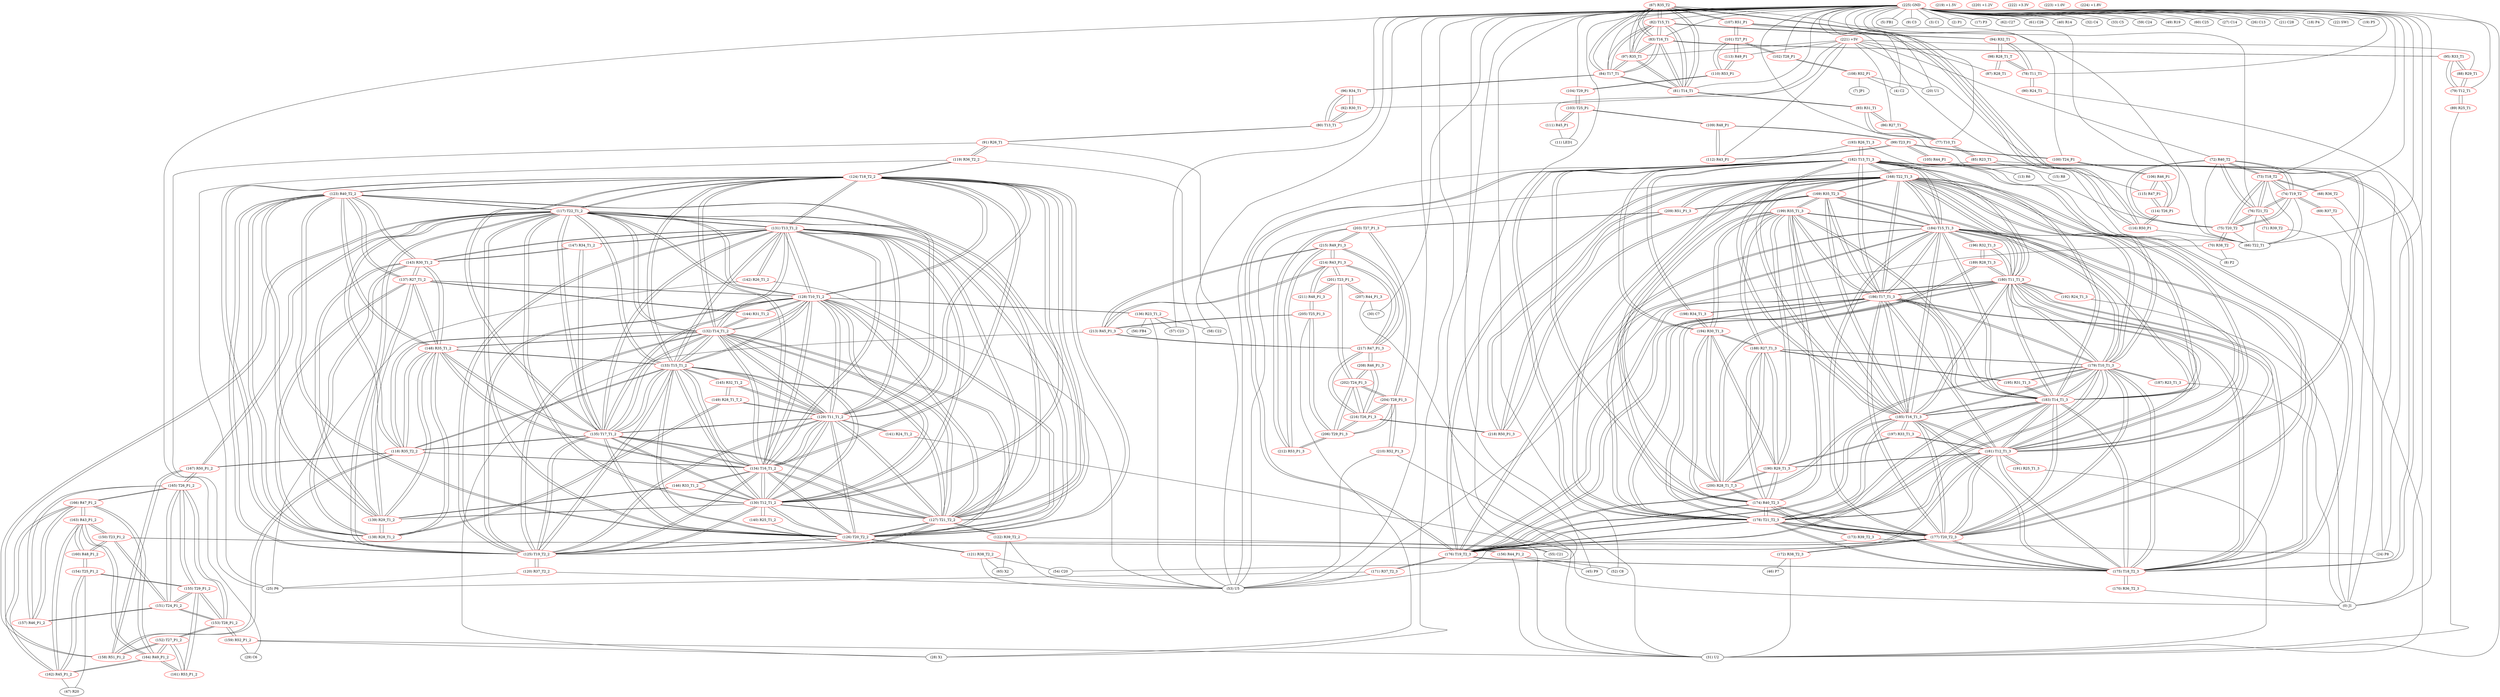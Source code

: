 graph {
	67 [label="(67) R35_T2" color=red]
	82 [label="(82) T15_T1"]
	83 [label="(83) T16_T1"]
	81 [label="(81) T14_T1"]
	84 [label="(84) T17_T1"]
	97 [label="(97) R35_T1"]
	107 [label="(107) R51_P1"]
	116 [label="(116) R50_P1"]
	66 [label="(66) T22_T1"]
	68 [label="(68) R36_T2" color=red]
	0 [label="(0) J1"]
	73 [label="(73) T18_T2"]
	69 [label="(69) R37_T2" color=red]
	0 [label="(0) J1"]
	74 [label="(74) T19_T2"]
	70 [label="(70) R38_T2" color=red]
	8 [label="(8) P2"]
	53 [label="(53) U5"]
	75 [label="(75) T20_T2"]
	71 [label="(71) R39_T2" color=red]
	31 [label="(31) U2"]
	76 [label="(76) T21_T2"]
	72 [label="(72) R40_T2" color=red]
	74 [label="(74) T19_T2"]
	75 [label="(75) T20_T2"]
	76 [label="(76) T21_T2"]
	66 [label="(66) T22_T1"]
	73 [label="(73) T18_T2"]
	73 [label="(73) T18_T2" color=red]
	74 [label="(74) T19_T2"]
	75 [label="(75) T20_T2"]
	76 [label="(76) T21_T2"]
	66 [label="(66) T22_T1"]
	72 [label="(72) R40_T2"]
	68 [label="(68) R36_T2"]
	74 [label="(74) T19_T2" color=red]
	75 [label="(75) T20_T2"]
	76 [label="(76) T21_T2"]
	66 [label="(66) T22_T1"]
	73 [label="(73) T18_T2"]
	72 [label="(72) R40_T2"]
	69 [label="(69) R37_T2"]
	75 [label="(75) T20_T2" color=red]
	74 [label="(74) T19_T2"]
	76 [label="(76) T21_T2"]
	66 [label="(66) T22_T1"]
	73 [label="(73) T18_T2"]
	72 [label="(72) R40_T2"]
	70 [label="(70) R38_T2"]
	76 [label="(76) T21_T2" color=red]
	74 [label="(74) T19_T2"]
	75 [label="(75) T20_T2"]
	66 [label="(66) T22_T1"]
	73 [label="(73) T18_T2"]
	72 [label="(72) R40_T2"]
	71 [label="(71) R39_T2"]
	77 [label="(77) T10_T1" color=red]
	85 [label="(85) R23_T1"]
	86 [label="(86) R27_T1"]
	93 [label="(93) R31_T1"]
	78 [label="(78) T11_T1" color=red]
	90 [label="(90) R24_T1"]
	94 [label="(94) R32_T1"]
	98 [label="(98) R28_T1_T"]
	79 [label="(79) T12_T1" color=red]
	95 [label="(95) R33_T1"]
	88 [label="(88) R29_T1"]
	89 [label="(89) R25_T1"]
	80 [label="(80) T13_T1" color=red]
	92 [label="(92) R30_T1"]
	96 [label="(96) R34_T1"]
	91 [label="(91) R26_T1"]
	81 [label="(81) T14_T1" color=red]
	82 [label="(82) T15_T1"]
	83 [label="(83) T16_T1"]
	84 [label="(84) T17_T1"]
	67 [label="(67) R35_T2"]
	97 [label="(97) R35_T1"]
	93 [label="(93) R31_T1"]
	82 [label="(82) T15_T1" color=red]
	83 [label="(83) T16_T1"]
	81 [label="(81) T14_T1"]
	84 [label="(84) T17_T1"]
	67 [label="(67) R35_T2"]
	97 [label="(97) R35_T1"]
	94 [label="(94) R32_T1"]
	83 [label="(83) T16_T1" color=red]
	82 [label="(82) T15_T1"]
	81 [label="(81) T14_T1"]
	84 [label="(84) T17_T1"]
	67 [label="(67) R35_T2"]
	97 [label="(97) R35_T1"]
	95 [label="(95) R33_T1"]
	84 [label="(84) T17_T1" color=red]
	82 [label="(82) T15_T1"]
	83 [label="(83) T16_T1"]
	81 [label="(81) T14_T1"]
	67 [label="(67) R35_T2"]
	97 [label="(97) R35_T1"]
	96 [label="(96) R34_T1"]
	85 [label="(85) R23_T1" color=red]
	53 [label="(53) U5"]
	15 [label="(15) R8"]
	24 [label="(24) P8"]
	77 [label="(77) T10_T1"]
	86 [label="(86) R27_T1" color=red]
	77 [label="(77) T10_T1"]
	93 [label="(93) R31_T1"]
	87 [label="(87) R28_T1" color=red]
	98 [label="(98) R28_T1_T"]
	88 [label="(88) R29_T1" color=red]
	95 [label="(95) R33_T1"]
	79 [label="(79) T12_T1"]
	89 [label="(89) R25_T1" color=red]
	31 [label="(31) U2"]
	79 [label="(79) T12_T1"]
	90 [label="(90) R24_T1" color=red]
	0 [label="(0) J1"]
	78 [label="(78) T11_T1"]
	91 [label="(91) R26_T1" color=red]
	25 [label="(25) P6"]
	53 [label="(53) U5"]
	119 [label="(119) R36_T2_2"]
	80 [label="(80) T13_T1"]
	92 [label="(92) R30_T1" color=red]
	96 [label="(96) R34_T1"]
	80 [label="(80) T13_T1"]
	93 [label="(93) R31_T1" color=red]
	86 [label="(86) R27_T1"]
	77 [label="(77) T10_T1"]
	81 [label="(81) T14_T1"]
	94 [label="(94) R32_T1" color=red]
	82 [label="(82) T15_T1"]
	78 [label="(78) T11_T1"]
	98 [label="(98) R28_T1_T"]
	95 [label="(95) R33_T1" color=red]
	83 [label="(83) T16_T1"]
	79 [label="(79) T12_T1"]
	88 [label="(88) R29_T1"]
	96 [label="(96) R34_T1" color=red]
	84 [label="(84) T17_T1"]
	92 [label="(92) R30_T1"]
	80 [label="(80) T13_T1"]
	97 [label="(97) R35_T1" color=red]
	82 [label="(82) T15_T1"]
	83 [label="(83) T16_T1"]
	81 [label="(81) T14_T1"]
	84 [label="(84) T17_T1"]
	67 [label="(67) R35_T2"]
	98 [label="(98) R28_T1_T" color=red]
	94 [label="(94) R32_T1"]
	78 [label="(78) T11_T1"]
	87 [label="(87) R28_T1"]
	99 [label="(99) T23_P1" color=red]
	109 [label="(109) R48_P1"]
	112 [label="(112) R43_P1"]
	100 [label="(100) T24_P1"]
	105 [label="(105) R44_P1"]
	100 [label="(100) T24_P1" color=red]
	106 [label="(106) R46_P1"]
	99 [label="(99) T23_P1"]
	101 [label="(101) T27_P1" color=red]
	107 [label="(107) R51_P1"]
	102 [label="(102) T28_P1"]
	110 [label="(110) R53_P1"]
	113 [label="(113) R49_P1"]
	102 [label="(102) T28_P1" color=red]
	108 [label="(108) R52_P1"]
	101 [label="(101) T27_P1"]
	103 [label="(103) T25_P1" color=red]
	104 [label="(104) T29_P1"]
	109 [label="(109) R48_P1"]
	111 [label="(111) R45_P1"]
	11 [label="(11) LED1"]
	104 [label="(104) T29_P1" color=red]
	103 [label="(103) T25_P1"]
	110 [label="(110) R53_P1"]
	105 [label="(105) R44_P1" color=red]
	13 [label="(13) R6"]
	99 [label="(99) T23_P1"]
	106 [label="(106) R46_P1" color=red]
	114 [label="(114) T26_P1"]
	115 [label="(115) R47_P1"]
	100 [label="(100) T24_P1"]
	107 [label="(107) R51_P1" color=red]
	101 [label="(101) T27_P1"]
	116 [label="(116) R50_P1"]
	66 [label="(66) T22_T1"]
	67 [label="(67) R35_T2"]
	108 [label="(108) R52_P1" color=red]
	4 [label="(4) C2"]
	20 [label="(20) U1"]
	7 [label="(7) JP1"]
	102 [label="(102) T28_P1"]
	109 [label="(109) R48_P1" color=red]
	103 [label="(103) T25_P1"]
	99 [label="(99) T23_P1"]
	112 [label="(112) R43_P1"]
	110 [label="(110) R53_P1" color=red]
	104 [label="(104) T29_P1"]
	101 [label="(101) T27_P1"]
	113 [label="(113) R49_P1"]
	111 [label="(111) R45_P1" color=red]
	103 [label="(103) T25_P1"]
	11 [label="(11) LED1"]
	112 [label="(112) R43_P1" color=red]
	109 [label="(109) R48_P1"]
	99 [label="(99) T23_P1"]
	113 [label="(113) R49_P1" color=red]
	101 [label="(101) T27_P1"]
	110 [label="(110) R53_P1"]
	114 [label="(114) T26_P1" color=red]
	116 [label="(116) R50_P1"]
	106 [label="(106) R46_P1"]
	115 [label="(115) R47_P1"]
	115 [label="(115) R47_P1" color=red]
	114 [label="(114) T26_P1"]
	106 [label="(106) R46_P1"]
	116 [label="(116) R50_P1" color=red]
	114 [label="(114) T26_P1"]
	107 [label="(107) R51_P1"]
	66 [label="(66) T22_T1"]
	67 [label="(67) R35_T2"]
	117 [label="(117) T22_T1_2" color=red]
	131 [label="(131) T13_T1_2"]
	124 [label="(124) T18_T2_2"]
	125 [label="(125) T19_T2_2"]
	130 [label="(130) T12_T1_2"]
	133 [label="(133) T15_T1_2"]
	132 [label="(132) T14_T1_2"]
	126 [label="(126) T20_T2_2"]
	127 [label="(127) T21_T2_2"]
	129 [label="(129) T11_T1_2"]
	128 [label="(128) T10_T1_2"]
	134 [label="(134) T16_T1_2"]
	135 [label="(135) T17_T1_2"]
	123 [label="(123) R40_T2_2"]
	158 [label="(158) R51_P1_2"]
	167 [label="(167) R50_P1_2"]
	118 [label="(118) R35_T2_2"]
	118 [label="(118) R35_T2_2" color=red]
	133 [label="(133) T15_T1_2"]
	134 [label="(134) T16_T1_2"]
	132 [label="(132) T14_T1_2"]
	135 [label="(135) T17_T1_2"]
	148 [label="(148) R35_T1_2"]
	158 [label="(158) R51_P1_2"]
	167 [label="(167) R50_P1_2"]
	117 [label="(117) T22_T1_2"]
	119 [label="(119) R36_T2_2" color=red]
	25 [label="(25) P6"]
	53 [label="(53) U5"]
	91 [label="(91) R26_T1"]
	124 [label="(124) T18_T2_2"]
	120 [label="(120) R37_T2_2" color=red]
	53 [label="(53) U5"]
	25 [label="(25) P6"]
	125 [label="(125) T19_T2_2"]
	121 [label="(121) R38_T2_2" color=red]
	53 [label="(53) U5"]
	65 [label="(65) X2"]
	54 [label="(54) C20"]
	126 [label="(126) T20_T2_2"]
	122 [label="(122) R39_T2_2" color=red]
	55 [label="(55) C21"]
	53 [label="(53) U5"]
	65 [label="(65) X2"]
	127 [label="(127) T21_T2_2"]
	123 [label="(123) R40_T2_2" color=red]
	125 [label="(125) T19_T2_2"]
	126 [label="(126) T20_T2_2"]
	127 [label="(127) T21_T2_2"]
	117 [label="(117) T22_T1_2"]
	124 [label="(124) T18_T2_2"]
	139 [label="(139) R29_T1_2"]
	138 [label="(138) R28_T1_2"]
	143 [label="(143) R30_T1_2"]
	137 [label="(137) R27_T1_2"]
	148 [label="(148) R35_T1_2"]
	124 [label="(124) T18_T2_2" color=red]
	131 [label="(131) T13_T1_2"]
	125 [label="(125) T19_T2_2"]
	130 [label="(130) T12_T1_2"]
	133 [label="(133) T15_T1_2"]
	132 [label="(132) T14_T1_2"]
	126 [label="(126) T20_T2_2"]
	127 [label="(127) T21_T2_2"]
	129 [label="(129) T11_T1_2"]
	128 [label="(128) T10_T1_2"]
	117 [label="(117) T22_T1_2"]
	134 [label="(134) T16_T1_2"]
	135 [label="(135) T17_T1_2"]
	123 [label="(123) R40_T2_2"]
	119 [label="(119) R36_T2_2"]
	125 [label="(125) T19_T2_2" color=red]
	131 [label="(131) T13_T1_2"]
	124 [label="(124) T18_T2_2"]
	130 [label="(130) T12_T1_2"]
	133 [label="(133) T15_T1_2"]
	132 [label="(132) T14_T1_2"]
	126 [label="(126) T20_T2_2"]
	127 [label="(127) T21_T2_2"]
	129 [label="(129) T11_T1_2"]
	128 [label="(128) T10_T1_2"]
	117 [label="(117) T22_T1_2"]
	134 [label="(134) T16_T1_2"]
	135 [label="(135) T17_T1_2"]
	123 [label="(123) R40_T2_2"]
	120 [label="(120) R37_T2_2"]
	126 [label="(126) T20_T2_2" color=red]
	131 [label="(131) T13_T1_2"]
	124 [label="(124) T18_T2_2"]
	125 [label="(125) T19_T2_2"]
	130 [label="(130) T12_T1_2"]
	133 [label="(133) T15_T1_2"]
	132 [label="(132) T14_T1_2"]
	127 [label="(127) T21_T2_2"]
	129 [label="(129) T11_T1_2"]
	128 [label="(128) T10_T1_2"]
	117 [label="(117) T22_T1_2"]
	134 [label="(134) T16_T1_2"]
	135 [label="(135) T17_T1_2"]
	123 [label="(123) R40_T2_2"]
	121 [label="(121) R38_T2_2"]
	127 [label="(127) T21_T2_2" color=red]
	131 [label="(131) T13_T1_2"]
	124 [label="(124) T18_T2_2"]
	125 [label="(125) T19_T2_2"]
	130 [label="(130) T12_T1_2"]
	133 [label="(133) T15_T1_2"]
	132 [label="(132) T14_T1_2"]
	126 [label="(126) T20_T2_2"]
	129 [label="(129) T11_T1_2"]
	128 [label="(128) T10_T1_2"]
	117 [label="(117) T22_T1_2"]
	134 [label="(134) T16_T1_2"]
	135 [label="(135) T17_T1_2"]
	123 [label="(123) R40_T2_2"]
	122 [label="(122) R39_T2_2"]
	128 [label="(128) T10_T1_2" color=red]
	131 [label="(131) T13_T1_2"]
	124 [label="(124) T18_T2_2"]
	125 [label="(125) T19_T2_2"]
	130 [label="(130) T12_T1_2"]
	133 [label="(133) T15_T1_2"]
	132 [label="(132) T14_T1_2"]
	126 [label="(126) T20_T2_2"]
	127 [label="(127) T21_T2_2"]
	129 [label="(129) T11_T1_2"]
	117 [label="(117) T22_T1_2"]
	134 [label="(134) T16_T1_2"]
	135 [label="(135) T17_T1_2"]
	136 [label="(136) R23_T1_2"]
	137 [label="(137) R27_T1_2"]
	144 [label="(144) R31_T1_2"]
	129 [label="(129) T11_T1_2" color=red]
	131 [label="(131) T13_T1_2"]
	124 [label="(124) T18_T2_2"]
	125 [label="(125) T19_T2_2"]
	130 [label="(130) T12_T1_2"]
	133 [label="(133) T15_T1_2"]
	132 [label="(132) T14_T1_2"]
	126 [label="(126) T20_T2_2"]
	127 [label="(127) T21_T2_2"]
	128 [label="(128) T10_T1_2"]
	117 [label="(117) T22_T1_2"]
	134 [label="(134) T16_T1_2"]
	135 [label="(135) T17_T1_2"]
	141 [label="(141) R24_T1_2"]
	145 [label="(145) R32_T1_2"]
	149 [label="(149) R28_T1_T_2"]
	130 [label="(130) T12_T1_2" color=red]
	131 [label="(131) T13_T1_2"]
	124 [label="(124) T18_T2_2"]
	125 [label="(125) T19_T2_2"]
	133 [label="(133) T15_T1_2"]
	132 [label="(132) T14_T1_2"]
	126 [label="(126) T20_T2_2"]
	127 [label="(127) T21_T2_2"]
	129 [label="(129) T11_T1_2"]
	128 [label="(128) T10_T1_2"]
	117 [label="(117) T22_T1_2"]
	134 [label="(134) T16_T1_2"]
	135 [label="(135) T17_T1_2"]
	146 [label="(146) R33_T1_2"]
	139 [label="(139) R29_T1_2"]
	140 [label="(140) R25_T1_2"]
	131 [label="(131) T13_T1_2" color=red]
	124 [label="(124) T18_T2_2"]
	125 [label="(125) T19_T2_2"]
	130 [label="(130) T12_T1_2"]
	133 [label="(133) T15_T1_2"]
	132 [label="(132) T14_T1_2"]
	126 [label="(126) T20_T2_2"]
	127 [label="(127) T21_T2_2"]
	129 [label="(129) T11_T1_2"]
	128 [label="(128) T10_T1_2"]
	117 [label="(117) T22_T1_2"]
	134 [label="(134) T16_T1_2"]
	135 [label="(135) T17_T1_2"]
	143 [label="(143) R30_T1_2"]
	147 [label="(147) R34_T1_2"]
	142 [label="(142) R26_T1_2"]
	132 [label="(132) T14_T1_2" color=red]
	131 [label="(131) T13_T1_2"]
	124 [label="(124) T18_T2_2"]
	125 [label="(125) T19_T2_2"]
	130 [label="(130) T12_T1_2"]
	133 [label="(133) T15_T1_2"]
	126 [label="(126) T20_T2_2"]
	127 [label="(127) T21_T2_2"]
	129 [label="(129) T11_T1_2"]
	128 [label="(128) T10_T1_2"]
	117 [label="(117) T22_T1_2"]
	134 [label="(134) T16_T1_2"]
	135 [label="(135) T17_T1_2"]
	118 [label="(118) R35_T2_2"]
	148 [label="(148) R35_T1_2"]
	144 [label="(144) R31_T1_2"]
	133 [label="(133) T15_T1_2" color=red]
	131 [label="(131) T13_T1_2"]
	124 [label="(124) T18_T2_2"]
	125 [label="(125) T19_T2_2"]
	130 [label="(130) T12_T1_2"]
	132 [label="(132) T14_T1_2"]
	126 [label="(126) T20_T2_2"]
	127 [label="(127) T21_T2_2"]
	129 [label="(129) T11_T1_2"]
	128 [label="(128) T10_T1_2"]
	117 [label="(117) T22_T1_2"]
	134 [label="(134) T16_T1_2"]
	135 [label="(135) T17_T1_2"]
	118 [label="(118) R35_T2_2"]
	148 [label="(148) R35_T1_2"]
	145 [label="(145) R32_T1_2"]
	134 [label="(134) T16_T1_2" color=red]
	131 [label="(131) T13_T1_2"]
	124 [label="(124) T18_T2_2"]
	125 [label="(125) T19_T2_2"]
	130 [label="(130) T12_T1_2"]
	133 [label="(133) T15_T1_2"]
	132 [label="(132) T14_T1_2"]
	126 [label="(126) T20_T2_2"]
	127 [label="(127) T21_T2_2"]
	129 [label="(129) T11_T1_2"]
	128 [label="(128) T10_T1_2"]
	117 [label="(117) T22_T1_2"]
	135 [label="(135) T17_T1_2"]
	118 [label="(118) R35_T2_2"]
	148 [label="(148) R35_T1_2"]
	146 [label="(146) R33_T1_2"]
	135 [label="(135) T17_T1_2" color=red]
	131 [label="(131) T13_T1_2"]
	124 [label="(124) T18_T2_2"]
	125 [label="(125) T19_T2_2"]
	130 [label="(130) T12_T1_2"]
	133 [label="(133) T15_T1_2"]
	132 [label="(132) T14_T1_2"]
	126 [label="(126) T20_T2_2"]
	127 [label="(127) T21_T2_2"]
	129 [label="(129) T11_T1_2"]
	128 [label="(128) T10_T1_2"]
	117 [label="(117) T22_T1_2"]
	134 [label="(134) T16_T1_2"]
	118 [label="(118) R35_T2_2"]
	148 [label="(148) R35_T1_2"]
	147 [label="(147) R34_T1_2"]
	136 [label="(136) R23_T1_2" color=red]
	56 [label="(56) FB4"]
	57 [label="(57) C23"]
	58 [label="(58) C22"]
	53 [label="(53) U5"]
	128 [label="(128) T10_T1_2"]
	137 [label="(137) R27_T1_2" color=red]
	123 [label="(123) R40_T2_2"]
	139 [label="(139) R29_T1_2"]
	138 [label="(138) R28_T1_2"]
	143 [label="(143) R30_T1_2"]
	148 [label="(148) R35_T1_2"]
	128 [label="(128) T10_T1_2"]
	144 [label="(144) R31_T1_2"]
	138 [label="(138) R28_T1_2" color=red]
	123 [label="(123) R40_T2_2"]
	139 [label="(139) R29_T1_2"]
	143 [label="(143) R30_T1_2"]
	137 [label="(137) R27_T1_2"]
	148 [label="(148) R35_T1_2"]
	149 [label="(149) R28_T1_T_2"]
	139 [label="(139) R29_T1_2" color=red]
	123 [label="(123) R40_T2_2"]
	138 [label="(138) R28_T1_2"]
	143 [label="(143) R30_T1_2"]
	137 [label="(137) R27_T1_2"]
	148 [label="(148) R35_T1_2"]
	146 [label="(146) R33_T1_2"]
	130 [label="(130) T12_T1_2"]
	140 [label="(140) R25_T1_2" color=red]
	31 [label="(31) U2"]
	130 [label="(130) T12_T1_2"]
	141 [label="(141) R24_T1_2" color=red]
	0 [label="(0) J1"]
	129 [label="(129) T11_T1_2"]
	142 [label="(142) R26_T1_2" color=red]
	25 [label="(25) P6"]
	53 [label="(53) U5"]
	131 [label="(131) T13_T1_2"]
	143 [label="(143) R30_T1_2" color=red]
	123 [label="(123) R40_T2_2"]
	139 [label="(139) R29_T1_2"]
	138 [label="(138) R28_T1_2"]
	137 [label="(137) R27_T1_2"]
	148 [label="(148) R35_T1_2"]
	147 [label="(147) R34_T1_2"]
	131 [label="(131) T13_T1_2"]
	144 [label="(144) R31_T1_2" color=red]
	137 [label="(137) R27_T1_2"]
	128 [label="(128) T10_T1_2"]
	132 [label="(132) T14_T1_2"]
	145 [label="(145) R32_T1_2" color=red]
	133 [label="(133) T15_T1_2"]
	129 [label="(129) T11_T1_2"]
	149 [label="(149) R28_T1_T_2"]
	146 [label="(146) R33_T1_2" color=red]
	134 [label="(134) T16_T1_2"]
	130 [label="(130) T12_T1_2"]
	139 [label="(139) R29_T1_2"]
	147 [label="(147) R34_T1_2" color=red]
	135 [label="(135) T17_T1_2"]
	143 [label="(143) R30_T1_2"]
	131 [label="(131) T13_T1_2"]
	148 [label="(148) R35_T1_2" color=red]
	133 [label="(133) T15_T1_2"]
	134 [label="(134) T16_T1_2"]
	132 [label="(132) T14_T1_2"]
	135 [label="(135) T17_T1_2"]
	118 [label="(118) R35_T2_2"]
	123 [label="(123) R40_T2_2"]
	139 [label="(139) R29_T1_2"]
	138 [label="(138) R28_T1_2"]
	143 [label="(143) R30_T1_2"]
	137 [label="(137) R27_T1_2"]
	149 [label="(149) R28_T1_T_2" color=red]
	145 [label="(145) R32_T1_2"]
	129 [label="(129) T11_T1_2"]
	138 [label="(138) R28_T1_2"]
	150 [label="(150) T23_P1_2" color=red]
	160 [label="(160) R48_P1_2"]
	163 [label="(163) R43_P1_2"]
	151 [label="(151) T24_P1_2"]
	156 [label="(156) R44_P1_2"]
	151 [label="(151) T24_P1_2" color=red]
	165 [label="(165) T26_P1_2"]
	155 [label="(155) T29_P1_2"]
	153 [label="(153) T28_P1_2"]
	157 [label="(157) R46_P1_2"]
	150 [label="(150) T23_P1_2"]
	152 [label="(152) T27_P1_2" color=red]
	158 [label="(158) R51_P1_2"]
	153 [label="(153) T28_P1_2"]
	161 [label="(161) R53_P1_2"]
	164 [label="(164) R49_P1_2"]
	153 [label="(153) T28_P1_2" color=red]
	165 [label="(165) T26_P1_2"]
	151 [label="(151) T24_P1_2"]
	155 [label="(155) T29_P1_2"]
	159 [label="(159) R52_P1_2"]
	152 [label="(152) T27_P1_2"]
	154 [label="(154) T25_P1_2" color=red]
	155 [label="(155) T29_P1_2"]
	160 [label="(160) R48_P1_2"]
	162 [label="(162) R45_P1_2"]
	47 [label="(47) R20"]
	155 [label="(155) T29_P1_2" color=red]
	165 [label="(165) T26_P1_2"]
	151 [label="(151) T24_P1_2"]
	153 [label="(153) T28_P1_2"]
	154 [label="(154) T25_P1_2"]
	161 [label="(161) R53_P1_2"]
	156 [label="(156) R44_P1_2" color=red]
	31 [label="(31) U2"]
	45 [label="(45) P9"]
	52 [label="(52) C8"]
	150 [label="(150) T23_P1_2"]
	157 [label="(157) R46_P1_2" color=red]
	165 [label="(165) T26_P1_2"]
	166 [label="(166) R47_P1_2"]
	151 [label="(151) T24_P1_2"]
	158 [label="(158) R51_P1_2" color=red]
	152 [label="(152) T27_P1_2"]
	167 [label="(167) R50_P1_2"]
	117 [label="(117) T22_T1_2"]
	118 [label="(118) R35_T2_2"]
	159 [label="(159) R52_P1_2" color=red]
	31 [label="(31) U2"]
	29 [label="(29) C6"]
	28 [label="(28) X1"]
	153 [label="(153) T28_P1_2"]
	160 [label="(160) R48_P1_2" color=red]
	154 [label="(154) T25_P1_2"]
	150 [label="(150) T23_P1_2"]
	163 [label="(163) R43_P1_2"]
	161 [label="(161) R53_P1_2" color=red]
	155 [label="(155) T29_P1_2"]
	152 [label="(152) T27_P1_2"]
	164 [label="(164) R49_P1_2"]
	162 [label="(162) R45_P1_2" color=red]
	166 [label="(166) R47_P1_2"]
	163 [label="(163) R43_P1_2"]
	164 [label="(164) R49_P1_2"]
	154 [label="(154) T25_P1_2"]
	47 [label="(47) R20"]
	163 [label="(163) R43_P1_2" color=red]
	160 [label="(160) R48_P1_2"]
	150 [label="(150) T23_P1_2"]
	166 [label="(166) R47_P1_2"]
	162 [label="(162) R45_P1_2"]
	164 [label="(164) R49_P1_2"]
	164 [label="(164) R49_P1_2" color=red]
	166 [label="(166) R47_P1_2"]
	162 [label="(162) R45_P1_2"]
	163 [label="(163) R43_P1_2"]
	152 [label="(152) T27_P1_2"]
	161 [label="(161) R53_P1_2"]
	165 [label="(165) T26_P1_2" color=red]
	167 [label="(167) R50_P1_2"]
	151 [label="(151) T24_P1_2"]
	155 [label="(155) T29_P1_2"]
	153 [label="(153) T28_P1_2"]
	157 [label="(157) R46_P1_2"]
	166 [label="(166) R47_P1_2"]
	166 [label="(166) R47_P1_2" color=red]
	162 [label="(162) R45_P1_2"]
	163 [label="(163) R43_P1_2"]
	164 [label="(164) R49_P1_2"]
	165 [label="(165) T26_P1_2"]
	157 [label="(157) R46_P1_2"]
	167 [label="(167) R50_P1_2" color=red]
	165 [label="(165) T26_P1_2"]
	158 [label="(158) R51_P1_2"]
	117 [label="(117) T22_T1_2"]
	118 [label="(118) R35_T2_2"]
	168 [label="(168) T22_T1_3" color=red]
	182 [label="(182) T13_T1_3"]
	175 [label="(175) T18_T2_3"]
	176 [label="(176) T19_T2_3"]
	181 [label="(181) T12_T1_3"]
	184 [label="(184) T15_T1_3"]
	183 [label="(183) T14_T1_3"]
	177 [label="(177) T20_T2_3"]
	178 [label="(178) T21_T2_3"]
	180 [label="(180) T11_T1_3"]
	179 [label="(179) T10_T1_3"]
	185 [label="(185) T16_T1_3"]
	186 [label="(186) T17_T1_3"]
	174 [label="(174) R40_T2_3"]
	209 [label="(209) R51_P1_3"]
	218 [label="(218) R50_P1_3"]
	169 [label="(169) R35_T2_3"]
	169 [label="(169) R35_T2_3" color=red]
	184 [label="(184) T15_T1_3"]
	185 [label="(185) T16_T1_3"]
	183 [label="(183) T14_T1_3"]
	186 [label="(186) T17_T1_3"]
	199 [label="(199) R35_T1_3"]
	209 [label="(209) R51_P1_3"]
	218 [label="(218) R50_P1_3"]
	168 [label="(168) T22_T1_3"]
	170 [label="(170) R36_T2_3" color=red]
	0 [label="(0) J1"]
	175 [label="(175) T18_T2_3"]
	171 [label="(171) R37_T2_3" color=red]
	25 [label="(25) P6"]
	53 [label="(53) U5"]
	176 [label="(176) T19_T2_3"]
	172 [label="(172) R38_T2_3" color=red]
	46 [label="(46) P7"]
	31 [label="(31) U2"]
	177 [label="(177) T20_T2_3"]
	173 [label="(173) R39_T2_3" color=red]
	53 [label="(53) U5"]
	24 [label="(24) P8"]
	178 [label="(178) T21_T2_3"]
	174 [label="(174) R40_T2_3" color=red]
	176 [label="(176) T19_T2_3"]
	177 [label="(177) T20_T2_3"]
	178 [label="(178) T21_T2_3"]
	168 [label="(168) T22_T1_3"]
	175 [label="(175) T18_T2_3"]
	190 [label="(190) R29_T1_3"]
	200 [label="(200) R28_T1_T_3"]
	194 [label="(194) R30_T1_3"]
	188 [label="(188) R27_T1_3"]
	199 [label="(199) R35_T1_3"]
	175 [label="(175) T18_T2_3" color=red]
	182 [label="(182) T13_T1_3"]
	176 [label="(176) T19_T2_3"]
	181 [label="(181) T12_T1_3"]
	184 [label="(184) T15_T1_3"]
	183 [label="(183) T14_T1_3"]
	177 [label="(177) T20_T2_3"]
	178 [label="(178) T21_T2_3"]
	180 [label="(180) T11_T1_3"]
	179 [label="(179) T10_T1_3"]
	168 [label="(168) T22_T1_3"]
	185 [label="(185) T16_T1_3"]
	186 [label="(186) T17_T1_3"]
	174 [label="(174) R40_T2_3"]
	170 [label="(170) R36_T2_3"]
	176 [label="(176) T19_T2_3" color=red]
	182 [label="(182) T13_T1_3"]
	175 [label="(175) T18_T2_3"]
	181 [label="(181) T12_T1_3"]
	184 [label="(184) T15_T1_3"]
	183 [label="(183) T14_T1_3"]
	177 [label="(177) T20_T2_3"]
	178 [label="(178) T21_T2_3"]
	180 [label="(180) T11_T1_3"]
	179 [label="(179) T10_T1_3"]
	168 [label="(168) T22_T1_3"]
	185 [label="(185) T16_T1_3"]
	186 [label="(186) T17_T1_3"]
	174 [label="(174) R40_T2_3"]
	171 [label="(171) R37_T2_3"]
	177 [label="(177) T20_T2_3" color=red]
	182 [label="(182) T13_T1_3"]
	175 [label="(175) T18_T2_3"]
	176 [label="(176) T19_T2_3"]
	181 [label="(181) T12_T1_3"]
	184 [label="(184) T15_T1_3"]
	183 [label="(183) T14_T1_3"]
	178 [label="(178) T21_T2_3"]
	180 [label="(180) T11_T1_3"]
	179 [label="(179) T10_T1_3"]
	168 [label="(168) T22_T1_3"]
	185 [label="(185) T16_T1_3"]
	186 [label="(186) T17_T1_3"]
	174 [label="(174) R40_T2_3"]
	172 [label="(172) R38_T2_3"]
	178 [label="(178) T21_T2_3" color=red]
	182 [label="(182) T13_T1_3"]
	175 [label="(175) T18_T2_3"]
	176 [label="(176) T19_T2_3"]
	181 [label="(181) T12_T1_3"]
	184 [label="(184) T15_T1_3"]
	183 [label="(183) T14_T1_3"]
	177 [label="(177) T20_T2_3"]
	180 [label="(180) T11_T1_3"]
	179 [label="(179) T10_T1_3"]
	168 [label="(168) T22_T1_3"]
	185 [label="(185) T16_T1_3"]
	186 [label="(186) T17_T1_3"]
	174 [label="(174) R40_T2_3"]
	173 [label="(173) R39_T2_3"]
	179 [label="(179) T10_T1_3" color=red]
	182 [label="(182) T13_T1_3"]
	175 [label="(175) T18_T2_3"]
	176 [label="(176) T19_T2_3"]
	181 [label="(181) T12_T1_3"]
	184 [label="(184) T15_T1_3"]
	183 [label="(183) T14_T1_3"]
	177 [label="(177) T20_T2_3"]
	178 [label="(178) T21_T2_3"]
	180 [label="(180) T11_T1_3"]
	168 [label="(168) T22_T1_3"]
	185 [label="(185) T16_T1_3"]
	186 [label="(186) T17_T1_3"]
	187 [label="(187) R23_T1_3"]
	188 [label="(188) R27_T1_3"]
	195 [label="(195) R31_T1_3"]
	180 [label="(180) T11_T1_3" color=red]
	182 [label="(182) T13_T1_3"]
	175 [label="(175) T18_T2_3"]
	176 [label="(176) T19_T2_3"]
	181 [label="(181) T12_T1_3"]
	184 [label="(184) T15_T1_3"]
	183 [label="(183) T14_T1_3"]
	177 [label="(177) T20_T2_3"]
	178 [label="(178) T21_T2_3"]
	179 [label="(179) T10_T1_3"]
	168 [label="(168) T22_T1_3"]
	185 [label="(185) T16_T1_3"]
	186 [label="(186) T17_T1_3"]
	192 [label="(192) R24_T1_3"]
	196 [label="(196) R32_T1_3"]
	189 [label="(189) R28_T1_3"]
	181 [label="(181) T12_T1_3" color=red]
	182 [label="(182) T13_T1_3"]
	175 [label="(175) T18_T2_3"]
	176 [label="(176) T19_T2_3"]
	184 [label="(184) T15_T1_3"]
	183 [label="(183) T14_T1_3"]
	177 [label="(177) T20_T2_3"]
	178 [label="(178) T21_T2_3"]
	180 [label="(180) T11_T1_3"]
	179 [label="(179) T10_T1_3"]
	168 [label="(168) T22_T1_3"]
	185 [label="(185) T16_T1_3"]
	186 [label="(186) T17_T1_3"]
	197 [label="(197) R33_T1_3"]
	190 [label="(190) R29_T1_3"]
	191 [label="(191) R25_T1_3"]
	182 [label="(182) T13_T1_3" color=red]
	175 [label="(175) T18_T2_3"]
	176 [label="(176) T19_T2_3"]
	181 [label="(181) T12_T1_3"]
	184 [label="(184) T15_T1_3"]
	183 [label="(183) T14_T1_3"]
	177 [label="(177) T20_T2_3"]
	178 [label="(178) T21_T2_3"]
	180 [label="(180) T11_T1_3"]
	179 [label="(179) T10_T1_3"]
	168 [label="(168) T22_T1_3"]
	185 [label="(185) T16_T1_3"]
	186 [label="(186) T17_T1_3"]
	194 [label="(194) R30_T1_3"]
	198 [label="(198) R34_T1_3"]
	193 [label="(193) R26_T1_3"]
	183 [label="(183) T14_T1_3" color=red]
	182 [label="(182) T13_T1_3"]
	175 [label="(175) T18_T2_3"]
	176 [label="(176) T19_T2_3"]
	181 [label="(181) T12_T1_3"]
	184 [label="(184) T15_T1_3"]
	177 [label="(177) T20_T2_3"]
	178 [label="(178) T21_T2_3"]
	180 [label="(180) T11_T1_3"]
	179 [label="(179) T10_T1_3"]
	168 [label="(168) T22_T1_3"]
	185 [label="(185) T16_T1_3"]
	186 [label="(186) T17_T1_3"]
	169 [label="(169) R35_T2_3"]
	199 [label="(199) R35_T1_3"]
	195 [label="(195) R31_T1_3"]
	184 [label="(184) T15_T1_3" color=red]
	182 [label="(182) T13_T1_3"]
	175 [label="(175) T18_T2_3"]
	176 [label="(176) T19_T2_3"]
	181 [label="(181) T12_T1_3"]
	183 [label="(183) T14_T1_3"]
	177 [label="(177) T20_T2_3"]
	178 [label="(178) T21_T2_3"]
	180 [label="(180) T11_T1_3"]
	179 [label="(179) T10_T1_3"]
	168 [label="(168) T22_T1_3"]
	185 [label="(185) T16_T1_3"]
	186 [label="(186) T17_T1_3"]
	169 [label="(169) R35_T2_3"]
	199 [label="(199) R35_T1_3"]
	196 [label="(196) R32_T1_3"]
	185 [label="(185) T16_T1_3" color=red]
	182 [label="(182) T13_T1_3"]
	175 [label="(175) T18_T2_3"]
	176 [label="(176) T19_T2_3"]
	181 [label="(181) T12_T1_3"]
	184 [label="(184) T15_T1_3"]
	183 [label="(183) T14_T1_3"]
	177 [label="(177) T20_T2_3"]
	178 [label="(178) T21_T2_3"]
	180 [label="(180) T11_T1_3"]
	179 [label="(179) T10_T1_3"]
	168 [label="(168) T22_T1_3"]
	186 [label="(186) T17_T1_3"]
	169 [label="(169) R35_T2_3"]
	199 [label="(199) R35_T1_3"]
	197 [label="(197) R33_T1_3"]
	186 [label="(186) T17_T1_3" color=red]
	182 [label="(182) T13_T1_3"]
	175 [label="(175) T18_T2_3"]
	176 [label="(176) T19_T2_3"]
	181 [label="(181) T12_T1_3"]
	184 [label="(184) T15_T1_3"]
	183 [label="(183) T14_T1_3"]
	177 [label="(177) T20_T2_3"]
	178 [label="(178) T21_T2_3"]
	180 [label="(180) T11_T1_3"]
	179 [label="(179) T10_T1_3"]
	168 [label="(168) T22_T1_3"]
	185 [label="(185) T16_T1_3"]
	169 [label="(169) R35_T2_3"]
	199 [label="(199) R35_T1_3"]
	198 [label="(198) R34_T1_3"]
	187 [label="(187) R23_T1_3" color=red]
	0 [label="(0) J1"]
	179 [label="(179) T10_T1_3"]
	188 [label="(188) R27_T1_3" color=red]
	174 [label="(174) R40_T2_3"]
	190 [label="(190) R29_T1_3"]
	200 [label="(200) R28_T1_T_3"]
	194 [label="(194) R30_T1_3"]
	199 [label="(199) R35_T1_3"]
	179 [label="(179) T10_T1_3"]
	195 [label="(195) R31_T1_3"]
	189 [label="(189) R28_T1_3" color=red]
	196 [label="(196) R32_T1_3"]
	180 [label="(180) T11_T1_3"]
	200 [label="(200) R28_T1_T_3"]
	190 [label="(190) R29_T1_3" color=red]
	174 [label="(174) R40_T2_3"]
	200 [label="(200) R28_T1_T_3"]
	194 [label="(194) R30_T1_3"]
	188 [label="(188) R27_T1_3"]
	199 [label="(199) R35_T1_3"]
	197 [label="(197) R33_T1_3"]
	181 [label="(181) T12_T1_3"]
	191 [label="(191) R25_T1_3" color=red]
	31 [label="(31) U2"]
	181 [label="(181) T12_T1_3"]
	192 [label="(192) R24_T1_3" color=red]
	0 [label="(0) J1"]
	180 [label="(180) T11_T1_3"]
	193 [label="(193) R26_T1_3" color=red]
	8 [label="(8) P2"]
	53 [label="(53) U5"]
	182 [label="(182) T13_T1_3"]
	194 [label="(194) R30_T1_3" color=red]
	174 [label="(174) R40_T2_3"]
	190 [label="(190) R29_T1_3"]
	200 [label="(200) R28_T1_T_3"]
	188 [label="(188) R27_T1_3"]
	199 [label="(199) R35_T1_3"]
	198 [label="(198) R34_T1_3"]
	182 [label="(182) T13_T1_3"]
	195 [label="(195) R31_T1_3" color=red]
	188 [label="(188) R27_T1_3"]
	179 [label="(179) T10_T1_3"]
	183 [label="(183) T14_T1_3"]
	196 [label="(196) R32_T1_3" color=red]
	184 [label="(184) T15_T1_3"]
	180 [label="(180) T11_T1_3"]
	189 [label="(189) R28_T1_3"]
	197 [label="(197) R33_T1_3" color=red]
	185 [label="(185) T16_T1_3"]
	181 [label="(181) T12_T1_3"]
	190 [label="(190) R29_T1_3"]
	198 [label="(198) R34_T1_3" color=red]
	186 [label="(186) T17_T1_3"]
	194 [label="(194) R30_T1_3"]
	182 [label="(182) T13_T1_3"]
	199 [label="(199) R35_T1_3" color=red]
	184 [label="(184) T15_T1_3"]
	185 [label="(185) T16_T1_3"]
	183 [label="(183) T14_T1_3"]
	186 [label="(186) T17_T1_3"]
	169 [label="(169) R35_T2_3"]
	174 [label="(174) R40_T2_3"]
	190 [label="(190) R29_T1_3"]
	200 [label="(200) R28_T1_T_3"]
	194 [label="(194) R30_T1_3"]
	188 [label="(188) R27_T1_3"]
	200 [label="(200) R28_T1_T_3" color=red]
	174 [label="(174) R40_T2_3"]
	190 [label="(190) R29_T1_3"]
	194 [label="(194) R30_T1_3"]
	188 [label="(188) R27_T1_3"]
	199 [label="(199) R35_T1_3"]
	189 [label="(189) R28_T1_3"]
	201 [label="(201) T23_P1_3" color=red]
	211 [label="(211) R48_P1_3"]
	214 [label="(214) R43_P1_3"]
	202 [label="(202) T24_P1_3"]
	207 [label="(207) R44_P1_3"]
	202 [label="(202) T24_P1_3" color=red]
	216 [label="(216) T26_P1_3"]
	206 [label="(206) T29_P1_3"]
	204 [label="(204) T28_P1_3"]
	208 [label="(208) R46_P1_3"]
	201 [label="(201) T23_P1_3"]
	203 [label="(203) T27_P1_3" color=red]
	209 [label="(209) R51_P1_3"]
	204 [label="(204) T28_P1_3"]
	212 [label="(212) R53_P1_3"]
	215 [label="(215) R49_P1_3"]
	204 [label="(204) T28_P1_3" color=red]
	216 [label="(216) T26_P1_3"]
	202 [label="(202) T24_P1_3"]
	206 [label="(206) T29_P1_3"]
	210 [label="(210) R52_P1_3"]
	203 [label="(203) T27_P1_3"]
	205 [label="(205) T25_P1_3" color=red]
	206 [label="(206) T29_P1_3"]
	211 [label="(211) R48_P1_3"]
	213 [label="(213) R45_P1_3"]
	28 [label="(28) X1"]
	206 [label="(206) T29_P1_3" color=red]
	216 [label="(216) T26_P1_3"]
	202 [label="(202) T24_P1_3"]
	204 [label="(204) T28_P1_3"]
	205 [label="(205) T25_P1_3"]
	212 [label="(212) R53_P1_3"]
	207 [label="(207) R44_P1_3" color=red]
	31 [label="(31) U2"]
	30 [label="(30) C7"]
	201 [label="(201) T23_P1_3"]
	208 [label="(208) R46_P1_3" color=red]
	216 [label="(216) T26_P1_3"]
	217 [label="(217) R47_P1_3"]
	202 [label="(202) T24_P1_3"]
	209 [label="(209) R51_P1_3" color=red]
	203 [label="(203) T27_P1_3"]
	218 [label="(218) R50_P1_3"]
	168 [label="(168) T22_T1_3"]
	169 [label="(169) R35_T2_3"]
	210 [label="(210) R52_P1_3" color=red]
	53 [label="(53) U5"]
	31 [label="(31) U2"]
	204 [label="(204) T28_P1_3"]
	211 [label="(211) R48_P1_3" color=red]
	205 [label="(205) T25_P1_3"]
	201 [label="(201) T23_P1_3"]
	214 [label="(214) R43_P1_3"]
	212 [label="(212) R53_P1_3" color=red]
	206 [label="(206) T29_P1_3"]
	203 [label="(203) T27_P1_3"]
	215 [label="(215) R49_P1_3"]
	213 [label="(213) R45_P1_3" color=red]
	217 [label="(217) R47_P1_3"]
	214 [label="(214) R43_P1_3"]
	215 [label="(215) R49_P1_3"]
	205 [label="(205) T25_P1_3"]
	28 [label="(28) X1"]
	214 [label="(214) R43_P1_3" color=red]
	211 [label="(211) R48_P1_3"]
	201 [label="(201) T23_P1_3"]
	217 [label="(217) R47_P1_3"]
	213 [label="(213) R45_P1_3"]
	215 [label="(215) R49_P1_3"]
	215 [label="(215) R49_P1_3" color=red]
	217 [label="(217) R47_P1_3"]
	213 [label="(213) R45_P1_3"]
	214 [label="(214) R43_P1_3"]
	203 [label="(203) T27_P1_3"]
	212 [label="(212) R53_P1_3"]
	216 [label="(216) T26_P1_3" color=red]
	218 [label="(218) R50_P1_3"]
	202 [label="(202) T24_P1_3"]
	206 [label="(206) T29_P1_3"]
	204 [label="(204) T28_P1_3"]
	208 [label="(208) R46_P1_3"]
	217 [label="(217) R47_P1_3"]
	217 [label="(217) R47_P1_3" color=red]
	213 [label="(213) R45_P1_3"]
	214 [label="(214) R43_P1_3"]
	215 [label="(215) R49_P1_3"]
	216 [label="(216) T26_P1_3"]
	208 [label="(208) R46_P1_3"]
	218 [label="(218) R50_P1_3" color=red]
	216 [label="(216) T26_P1_3"]
	209 [label="(209) R51_P1_3"]
	168 [label="(168) T22_T1_3"]
	169 [label="(169) R35_T2_3"]
	219 [label="(219) +1.5V" color=red]
	220 [label="(220) +1.2V" color=red]
	221 [label="(221) +5V" color=red]
	72 [label="(72) R40_T2"]
	88 [label="(88) R29_T1"]
	87 [label="(87) R28_T1"]
	92 [label="(92) R30_T1"]
	86 [label="(86) R27_T1"]
	97 [label="(97) R35_T1"]
	115 [label="(115) R47_P1"]
	111 [label="(111) R45_P1"]
	112 [label="(112) R43_P1"]
	113 [label="(113) R49_P1"]
	222 [label="(222) +3.3V" color=red]
	223 [label="(223) +1.0V" color=red]
	224 [label="(224) +1.8V" color=red]
	225 [label="(225) GND" color=red]
	5 [label="(5) FB1"]
	9 [label="(9) C3"]
	0 [label="(0) J1"]
	4 [label="(4) C2"]
	58 [label="(58) C22"]
	57 [label="(57) C23"]
	3 [label="(3) C1"]
	2 [label="(2) P1"]
	17 [label="(17) P3"]
	62 [label="(62) C27"]
	61 [label="(61) C26"]
	40 [label="(40) R14"]
	32 [label="(32) C4"]
	33 [label="(33) C5"]
	53 [label="(53) U5"]
	59 [label="(59) C24"]
	49 [label="(49) R19"]
	52 [label="(52) C8"]
	45 [label="(45) P9"]
	55 [label="(55) C21"]
	28 [label="(28) X1"]
	60 [label="(60) C25"]
	29 [label="(29) C6"]
	30 [label="(30) C7"]
	54 [label="(54) C20"]
	27 [label="(27) C14"]
	26 [label="(26) C13"]
	31 [label="(31) U2"]
	20 [label="(20) U1"]
	24 [label="(24) P8"]
	21 [label="(21) C28"]
	18 [label="(18) P4"]
	22 [label="(22) SW1"]
	19 [label="(19) P5"]
	80 [label="(80) T13_T1"]
	73 [label="(73) T18_T2"]
	74 [label="(74) T19_T2"]
	79 [label="(79) T12_T1"]
	82 [label="(82) T15_T1"]
	81 [label="(81) T14_T1"]
	75 [label="(75) T20_T2"]
	76 [label="(76) T21_T2"]
	78 [label="(78) T11_T1"]
	77 [label="(77) T10_T1"]
	66 [label="(66) T22_T1"]
	83 [label="(83) T16_T1"]
	84 [label="(84) T17_T1"]
	114 [label="(114) T26_P1"]
	100 [label="(100) T24_P1"]
	104 [label="(104) T29_P1"]
	102 [label="(102) T28_P1"]
	67 -- 82
	67 -- 83
	67 -- 81
	67 -- 84
	67 -- 97
	67 -- 107
	67 -- 116
	67 -- 66
	68 -- 0
	68 -- 73
	69 -- 0
	69 -- 74
	70 -- 8
	70 -- 53
	70 -- 75
	71 -- 31
	71 -- 76
	72 -- 74
	72 -- 75
	72 -- 76
	72 -- 66
	72 -- 73
	73 -- 74
	73 -- 75
	73 -- 76
	73 -- 66
	73 -- 72
	73 -- 68
	74 -- 75
	74 -- 76
	74 -- 66
	74 -- 73
	74 -- 72
	74 -- 69
	75 -- 74
	75 -- 76
	75 -- 66
	75 -- 73
	75 -- 72
	75 -- 70
	76 -- 74
	76 -- 75
	76 -- 66
	76 -- 73
	76 -- 72
	76 -- 71
	77 -- 85
	77 -- 86
	77 -- 93
	78 -- 90
	78 -- 94
	78 -- 98
	79 -- 95
	79 -- 88
	79 -- 89
	80 -- 92
	80 -- 96
	80 -- 91
	81 -- 82
	81 -- 83
	81 -- 84
	81 -- 67
	81 -- 97
	81 -- 93
	82 -- 83
	82 -- 81
	82 -- 84
	82 -- 67
	82 -- 97
	82 -- 94
	83 -- 82
	83 -- 81
	83 -- 84
	83 -- 67
	83 -- 97
	83 -- 95
	84 -- 82
	84 -- 83
	84 -- 81
	84 -- 67
	84 -- 97
	84 -- 96
	85 -- 53
	85 -- 15
	85 -- 24
	85 -- 77
	86 -- 77
	86 -- 93
	87 -- 98
	88 -- 95
	88 -- 79
	89 -- 31
	89 -- 79
	90 -- 0
	90 -- 78
	91 -- 25
	91 -- 53
	91 -- 119
	91 -- 80
	92 -- 96
	92 -- 80
	93 -- 86
	93 -- 77
	93 -- 81
	94 -- 82
	94 -- 78
	94 -- 98
	95 -- 83
	95 -- 79
	95 -- 88
	96 -- 84
	96 -- 92
	96 -- 80
	97 -- 82
	97 -- 83
	97 -- 81
	97 -- 84
	97 -- 67
	98 -- 94
	98 -- 78
	98 -- 87
	99 -- 109
	99 -- 112
	99 -- 100
	99 -- 105
	100 -- 106
	100 -- 99
	101 -- 107
	101 -- 102
	101 -- 110
	101 -- 113
	102 -- 108
	102 -- 101
	103 -- 104
	103 -- 109
	103 -- 111
	103 -- 11
	104 -- 103
	104 -- 110
	105 -- 13
	105 -- 99
	106 -- 114
	106 -- 115
	106 -- 100
	107 -- 101
	107 -- 116
	107 -- 66
	107 -- 67
	108 -- 4
	108 -- 20
	108 -- 7
	108 -- 102
	109 -- 103
	109 -- 99
	109 -- 112
	110 -- 104
	110 -- 101
	110 -- 113
	111 -- 103
	111 -- 11
	112 -- 109
	112 -- 99
	113 -- 101
	113 -- 110
	114 -- 116
	114 -- 106
	114 -- 115
	115 -- 114
	115 -- 106
	116 -- 114
	116 -- 107
	116 -- 66
	116 -- 67
	117 -- 131
	117 -- 124
	117 -- 125
	117 -- 130
	117 -- 133
	117 -- 132
	117 -- 126
	117 -- 127
	117 -- 129
	117 -- 128
	117 -- 134
	117 -- 135
	117 -- 123
	117 -- 158
	117 -- 167
	117 -- 118
	118 -- 133
	118 -- 134
	118 -- 132
	118 -- 135
	118 -- 148
	118 -- 158
	118 -- 167
	118 -- 117
	119 -- 25
	119 -- 53
	119 -- 91
	119 -- 124
	120 -- 53
	120 -- 25
	120 -- 125
	121 -- 53
	121 -- 65
	121 -- 54
	121 -- 126
	122 -- 55
	122 -- 53
	122 -- 65
	122 -- 127
	123 -- 125
	123 -- 126
	123 -- 127
	123 -- 117
	123 -- 124
	123 -- 139
	123 -- 138
	123 -- 143
	123 -- 137
	123 -- 148
	124 -- 131
	124 -- 125
	124 -- 130
	124 -- 133
	124 -- 132
	124 -- 126
	124 -- 127
	124 -- 129
	124 -- 128
	124 -- 117
	124 -- 134
	124 -- 135
	124 -- 123
	124 -- 119
	125 -- 131
	125 -- 124
	125 -- 130
	125 -- 133
	125 -- 132
	125 -- 126
	125 -- 127
	125 -- 129
	125 -- 128
	125 -- 117
	125 -- 134
	125 -- 135
	125 -- 123
	125 -- 120
	126 -- 131
	126 -- 124
	126 -- 125
	126 -- 130
	126 -- 133
	126 -- 132
	126 -- 127
	126 -- 129
	126 -- 128
	126 -- 117
	126 -- 134
	126 -- 135
	126 -- 123
	126 -- 121
	127 -- 131
	127 -- 124
	127 -- 125
	127 -- 130
	127 -- 133
	127 -- 132
	127 -- 126
	127 -- 129
	127 -- 128
	127 -- 117
	127 -- 134
	127 -- 135
	127 -- 123
	127 -- 122
	128 -- 131
	128 -- 124
	128 -- 125
	128 -- 130
	128 -- 133
	128 -- 132
	128 -- 126
	128 -- 127
	128 -- 129
	128 -- 117
	128 -- 134
	128 -- 135
	128 -- 136
	128 -- 137
	128 -- 144
	129 -- 131
	129 -- 124
	129 -- 125
	129 -- 130
	129 -- 133
	129 -- 132
	129 -- 126
	129 -- 127
	129 -- 128
	129 -- 117
	129 -- 134
	129 -- 135
	129 -- 141
	129 -- 145
	129 -- 149
	130 -- 131
	130 -- 124
	130 -- 125
	130 -- 133
	130 -- 132
	130 -- 126
	130 -- 127
	130 -- 129
	130 -- 128
	130 -- 117
	130 -- 134
	130 -- 135
	130 -- 146
	130 -- 139
	130 -- 140
	131 -- 124
	131 -- 125
	131 -- 130
	131 -- 133
	131 -- 132
	131 -- 126
	131 -- 127
	131 -- 129
	131 -- 128
	131 -- 117
	131 -- 134
	131 -- 135
	131 -- 143
	131 -- 147
	131 -- 142
	132 -- 131
	132 -- 124
	132 -- 125
	132 -- 130
	132 -- 133
	132 -- 126
	132 -- 127
	132 -- 129
	132 -- 128
	132 -- 117
	132 -- 134
	132 -- 135
	132 -- 118
	132 -- 148
	132 -- 144
	133 -- 131
	133 -- 124
	133 -- 125
	133 -- 130
	133 -- 132
	133 -- 126
	133 -- 127
	133 -- 129
	133 -- 128
	133 -- 117
	133 -- 134
	133 -- 135
	133 -- 118
	133 -- 148
	133 -- 145
	134 -- 131
	134 -- 124
	134 -- 125
	134 -- 130
	134 -- 133
	134 -- 132
	134 -- 126
	134 -- 127
	134 -- 129
	134 -- 128
	134 -- 117
	134 -- 135
	134 -- 118
	134 -- 148
	134 -- 146
	135 -- 131
	135 -- 124
	135 -- 125
	135 -- 130
	135 -- 133
	135 -- 132
	135 -- 126
	135 -- 127
	135 -- 129
	135 -- 128
	135 -- 117
	135 -- 134
	135 -- 118
	135 -- 148
	135 -- 147
	136 -- 56
	136 -- 57
	136 -- 58
	136 -- 53
	136 -- 128
	137 -- 123
	137 -- 139
	137 -- 138
	137 -- 143
	137 -- 148
	137 -- 128
	137 -- 144
	138 -- 123
	138 -- 139
	138 -- 143
	138 -- 137
	138 -- 148
	138 -- 149
	139 -- 123
	139 -- 138
	139 -- 143
	139 -- 137
	139 -- 148
	139 -- 146
	139 -- 130
	140 -- 31
	140 -- 130
	141 -- 0
	141 -- 129
	142 -- 25
	142 -- 53
	142 -- 131
	143 -- 123
	143 -- 139
	143 -- 138
	143 -- 137
	143 -- 148
	143 -- 147
	143 -- 131
	144 -- 137
	144 -- 128
	144 -- 132
	145 -- 133
	145 -- 129
	145 -- 149
	146 -- 134
	146 -- 130
	146 -- 139
	147 -- 135
	147 -- 143
	147 -- 131
	148 -- 133
	148 -- 134
	148 -- 132
	148 -- 135
	148 -- 118
	148 -- 123
	148 -- 139
	148 -- 138
	148 -- 143
	148 -- 137
	149 -- 145
	149 -- 129
	149 -- 138
	150 -- 160
	150 -- 163
	150 -- 151
	150 -- 156
	151 -- 165
	151 -- 155
	151 -- 153
	151 -- 157
	151 -- 150
	152 -- 158
	152 -- 153
	152 -- 161
	152 -- 164
	153 -- 165
	153 -- 151
	153 -- 155
	153 -- 159
	153 -- 152
	154 -- 155
	154 -- 160
	154 -- 162
	154 -- 47
	155 -- 165
	155 -- 151
	155 -- 153
	155 -- 154
	155 -- 161
	156 -- 31
	156 -- 45
	156 -- 52
	156 -- 150
	157 -- 165
	157 -- 166
	157 -- 151
	158 -- 152
	158 -- 167
	158 -- 117
	158 -- 118
	159 -- 31
	159 -- 29
	159 -- 28
	159 -- 153
	160 -- 154
	160 -- 150
	160 -- 163
	161 -- 155
	161 -- 152
	161 -- 164
	162 -- 166
	162 -- 163
	162 -- 164
	162 -- 154
	162 -- 47
	163 -- 160
	163 -- 150
	163 -- 166
	163 -- 162
	163 -- 164
	164 -- 166
	164 -- 162
	164 -- 163
	164 -- 152
	164 -- 161
	165 -- 167
	165 -- 151
	165 -- 155
	165 -- 153
	165 -- 157
	165 -- 166
	166 -- 162
	166 -- 163
	166 -- 164
	166 -- 165
	166 -- 157
	167 -- 165
	167 -- 158
	167 -- 117
	167 -- 118
	168 -- 182
	168 -- 175
	168 -- 176
	168 -- 181
	168 -- 184
	168 -- 183
	168 -- 177
	168 -- 178
	168 -- 180
	168 -- 179
	168 -- 185
	168 -- 186
	168 -- 174
	168 -- 209
	168 -- 218
	168 -- 169
	169 -- 184
	169 -- 185
	169 -- 183
	169 -- 186
	169 -- 199
	169 -- 209
	169 -- 218
	169 -- 168
	170 -- 0
	170 -- 175
	171 -- 25
	171 -- 53
	171 -- 176
	172 -- 46
	172 -- 31
	172 -- 177
	173 -- 53
	173 -- 24
	173 -- 178
	174 -- 176
	174 -- 177
	174 -- 178
	174 -- 168
	174 -- 175
	174 -- 190
	174 -- 200
	174 -- 194
	174 -- 188
	174 -- 199
	175 -- 182
	175 -- 176
	175 -- 181
	175 -- 184
	175 -- 183
	175 -- 177
	175 -- 178
	175 -- 180
	175 -- 179
	175 -- 168
	175 -- 185
	175 -- 186
	175 -- 174
	175 -- 170
	176 -- 182
	176 -- 175
	176 -- 181
	176 -- 184
	176 -- 183
	176 -- 177
	176 -- 178
	176 -- 180
	176 -- 179
	176 -- 168
	176 -- 185
	176 -- 186
	176 -- 174
	176 -- 171
	177 -- 182
	177 -- 175
	177 -- 176
	177 -- 181
	177 -- 184
	177 -- 183
	177 -- 178
	177 -- 180
	177 -- 179
	177 -- 168
	177 -- 185
	177 -- 186
	177 -- 174
	177 -- 172
	178 -- 182
	178 -- 175
	178 -- 176
	178 -- 181
	178 -- 184
	178 -- 183
	178 -- 177
	178 -- 180
	178 -- 179
	178 -- 168
	178 -- 185
	178 -- 186
	178 -- 174
	178 -- 173
	179 -- 182
	179 -- 175
	179 -- 176
	179 -- 181
	179 -- 184
	179 -- 183
	179 -- 177
	179 -- 178
	179 -- 180
	179 -- 168
	179 -- 185
	179 -- 186
	179 -- 187
	179 -- 188
	179 -- 195
	180 -- 182
	180 -- 175
	180 -- 176
	180 -- 181
	180 -- 184
	180 -- 183
	180 -- 177
	180 -- 178
	180 -- 179
	180 -- 168
	180 -- 185
	180 -- 186
	180 -- 192
	180 -- 196
	180 -- 189
	181 -- 182
	181 -- 175
	181 -- 176
	181 -- 184
	181 -- 183
	181 -- 177
	181 -- 178
	181 -- 180
	181 -- 179
	181 -- 168
	181 -- 185
	181 -- 186
	181 -- 197
	181 -- 190
	181 -- 191
	182 -- 175
	182 -- 176
	182 -- 181
	182 -- 184
	182 -- 183
	182 -- 177
	182 -- 178
	182 -- 180
	182 -- 179
	182 -- 168
	182 -- 185
	182 -- 186
	182 -- 194
	182 -- 198
	182 -- 193
	183 -- 182
	183 -- 175
	183 -- 176
	183 -- 181
	183 -- 184
	183 -- 177
	183 -- 178
	183 -- 180
	183 -- 179
	183 -- 168
	183 -- 185
	183 -- 186
	183 -- 169
	183 -- 199
	183 -- 195
	184 -- 182
	184 -- 175
	184 -- 176
	184 -- 181
	184 -- 183
	184 -- 177
	184 -- 178
	184 -- 180
	184 -- 179
	184 -- 168
	184 -- 185
	184 -- 186
	184 -- 169
	184 -- 199
	184 -- 196
	185 -- 182
	185 -- 175
	185 -- 176
	185 -- 181
	185 -- 184
	185 -- 183
	185 -- 177
	185 -- 178
	185 -- 180
	185 -- 179
	185 -- 168
	185 -- 186
	185 -- 169
	185 -- 199
	185 -- 197
	186 -- 182
	186 -- 175
	186 -- 176
	186 -- 181
	186 -- 184
	186 -- 183
	186 -- 177
	186 -- 178
	186 -- 180
	186 -- 179
	186 -- 168
	186 -- 185
	186 -- 169
	186 -- 199
	186 -- 198
	187 -- 0
	187 -- 179
	188 -- 174
	188 -- 190
	188 -- 200
	188 -- 194
	188 -- 199
	188 -- 179
	188 -- 195
	189 -- 196
	189 -- 180
	189 -- 200
	190 -- 174
	190 -- 200
	190 -- 194
	190 -- 188
	190 -- 199
	190 -- 197
	190 -- 181
	191 -- 31
	191 -- 181
	192 -- 0
	192 -- 180
	193 -- 8
	193 -- 53
	193 -- 182
	194 -- 174
	194 -- 190
	194 -- 200
	194 -- 188
	194 -- 199
	194 -- 198
	194 -- 182
	195 -- 188
	195 -- 179
	195 -- 183
	196 -- 184
	196 -- 180
	196 -- 189
	197 -- 185
	197 -- 181
	197 -- 190
	198 -- 186
	198 -- 194
	198 -- 182
	199 -- 184
	199 -- 185
	199 -- 183
	199 -- 186
	199 -- 169
	199 -- 174
	199 -- 190
	199 -- 200
	199 -- 194
	199 -- 188
	200 -- 174
	200 -- 190
	200 -- 194
	200 -- 188
	200 -- 199
	200 -- 189
	201 -- 211
	201 -- 214
	201 -- 202
	201 -- 207
	202 -- 216
	202 -- 206
	202 -- 204
	202 -- 208
	202 -- 201
	203 -- 209
	203 -- 204
	203 -- 212
	203 -- 215
	204 -- 216
	204 -- 202
	204 -- 206
	204 -- 210
	204 -- 203
	205 -- 206
	205 -- 211
	205 -- 213
	205 -- 28
	206 -- 216
	206 -- 202
	206 -- 204
	206 -- 205
	206 -- 212
	207 -- 31
	207 -- 30
	207 -- 201
	208 -- 216
	208 -- 217
	208 -- 202
	209 -- 203
	209 -- 218
	209 -- 168
	209 -- 169
	210 -- 53
	210 -- 31
	210 -- 204
	211 -- 205
	211 -- 201
	211 -- 214
	212 -- 206
	212 -- 203
	212 -- 215
	213 -- 217
	213 -- 214
	213 -- 215
	213 -- 205
	213 -- 28
	214 -- 211
	214 -- 201
	214 -- 217
	214 -- 213
	214 -- 215
	215 -- 217
	215 -- 213
	215 -- 214
	215 -- 203
	215 -- 212
	216 -- 218
	216 -- 202
	216 -- 206
	216 -- 204
	216 -- 208
	216 -- 217
	217 -- 213
	217 -- 214
	217 -- 215
	217 -- 216
	217 -- 208
	218 -- 216
	218 -- 209
	218 -- 168
	218 -- 169
	221 -- 72
	221 -- 88
	221 -- 87
	221 -- 92
	221 -- 86
	221 -- 97
	221 -- 115
	221 -- 111
	221 -- 112
	221 -- 113
	225 -- 5
	225 -- 9
	225 -- 0
	225 -- 4
	225 -- 58
	225 -- 57
	225 -- 3
	225 -- 2
	225 -- 17
	225 -- 62
	225 -- 61
	225 -- 40
	225 -- 32
	225 -- 33
	225 -- 53
	225 -- 59
	225 -- 49
	225 -- 52
	225 -- 45
	225 -- 55
	225 -- 28
	225 -- 60
	225 -- 29
	225 -- 30
	225 -- 54
	225 -- 27
	225 -- 26
	225 -- 31
	225 -- 20
	225 -- 24
	225 -- 21
	225 -- 18
	225 -- 22
	225 -- 19
	225 -- 80
	225 -- 73
	225 -- 74
	225 -- 79
	225 -- 82
	225 -- 81
	225 -- 75
	225 -- 76
	225 -- 78
	225 -- 77
	225 -- 66
	225 -- 83
	225 -- 84
	225 -- 114
	225 -- 100
	225 -- 104
	225 -- 102
}